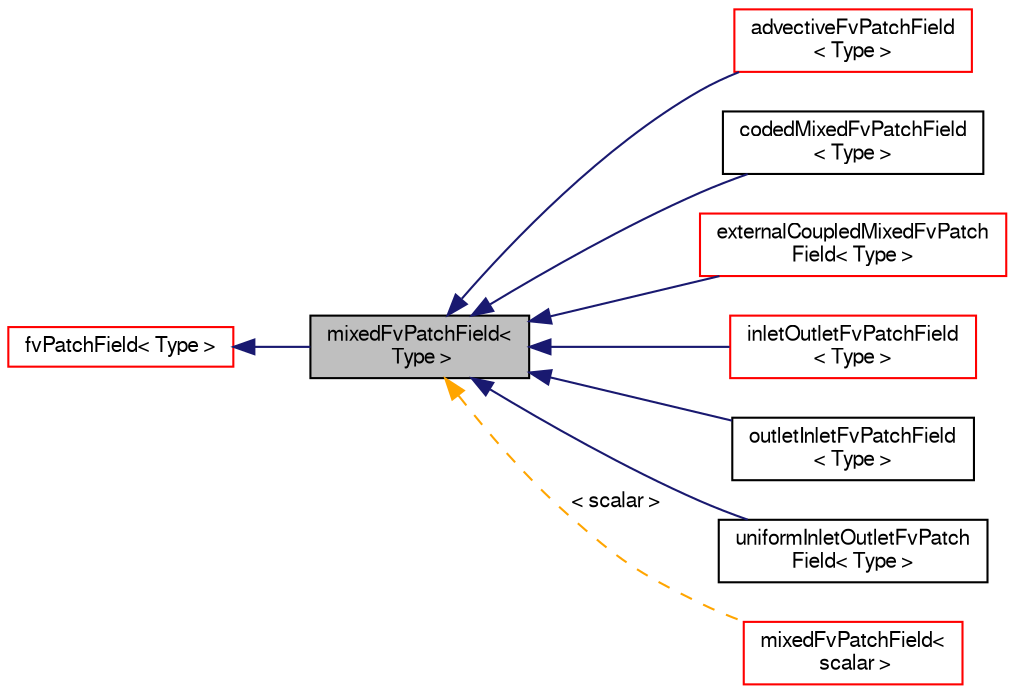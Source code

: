 digraph "mixedFvPatchField&lt; Type &gt;"
{
  bgcolor="transparent";
  edge [fontname="FreeSans",fontsize="10",labelfontname="FreeSans",labelfontsize="10"];
  node [fontname="FreeSans",fontsize="10",shape=record];
  rankdir="LR";
  Node0 [label="mixedFvPatchField\<\l Type \>",height=0.2,width=0.4,color="black", fillcolor="grey75", style="filled", fontcolor="black"];
  Node1 -> Node0 [dir="back",color="midnightblue",fontsize="10",style="solid",fontname="FreeSans"];
  Node1 [label="fvPatchField\< Type \>",height=0.2,width=0.4,color="red",URL="$a22354.html",tooltip="Abstract base class with a fat-interface to all derived classes covering all possible ways in which t..."];
  Node0 -> Node9 [dir="back",color="midnightblue",fontsize="10",style="solid",fontname="FreeSans"];
  Node9 [label="advectiveFvPatchField\l\< Type \>",height=0.2,width=0.4,color="red",URL="$a22066.html",tooltip="This boundary condition provides an advective outflow condition, based on solving DDt(psi..."];
  Node0 -> Node11 [dir="back",color="midnightblue",fontsize="10",style="solid",fontname="FreeSans"];
  Node11 [label="codedMixedFvPatchField\l\< Type \>",height=0.2,width=0.4,color="black",URL="$a22074.html",tooltip="Constructs on-the-fly a new boundary condition (derived from mixedFvPatchField) which is then used to..."];
  Node0 -> Node12 [dir="back",color="midnightblue",fontsize="10",style="solid",fontname="FreeSans"];
  Node12 [label="externalCoupledMixedFvPatch\lField\< Type \>",height=0.2,width=0.4,color="red",URL="$a22082.html",tooltip="This boundary condition provides an interface to an external application. Values are transferred as p..."];
  Node0 -> Node15 [dir="back",color="midnightblue",fontsize="10",style="solid",fontname="FreeSans"];
  Node15 [label="inletOutletFvPatchField\l\< Type \>",height=0.2,width=0.4,color="red",URL="$a22142.html",tooltip="This boundary condition provides a generic outflow condition, with specified inflow for the case of r..."];
  Node0 -> Node17 [dir="back",color="midnightblue",fontsize="10",style="solid",fontname="FreeSans"];
  Node17 [label="outletInletFvPatchField\l\< Type \>",height=0.2,width=0.4,color="black",URL="$a22194.html",tooltip="This boundary condition provides a generic inflow condition, with specified outflow for the case of r..."];
  Node0 -> Node18 [dir="back",color="midnightblue",fontsize="10",style="solid",fontname="FreeSans"];
  Node18 [label="uniformInletOutletFvPatch\lField\< Type \>",height=0.2,width=0.4,color="black",URL="$a22318.html",tooltip="Variant of inletOutlet boundary condition with uniform inletValue. "];
  Node0 -> Node19 [dir="back",color="orange",fontsize="10",style="dashed",label=" \< scalar \>" ,fontname="FreeSans"];
  Node19 [label="mixedFvPatchField\<\l scalar \>",height=0.2,width=0.4,color="red",URL="$a21990.html"];
}

